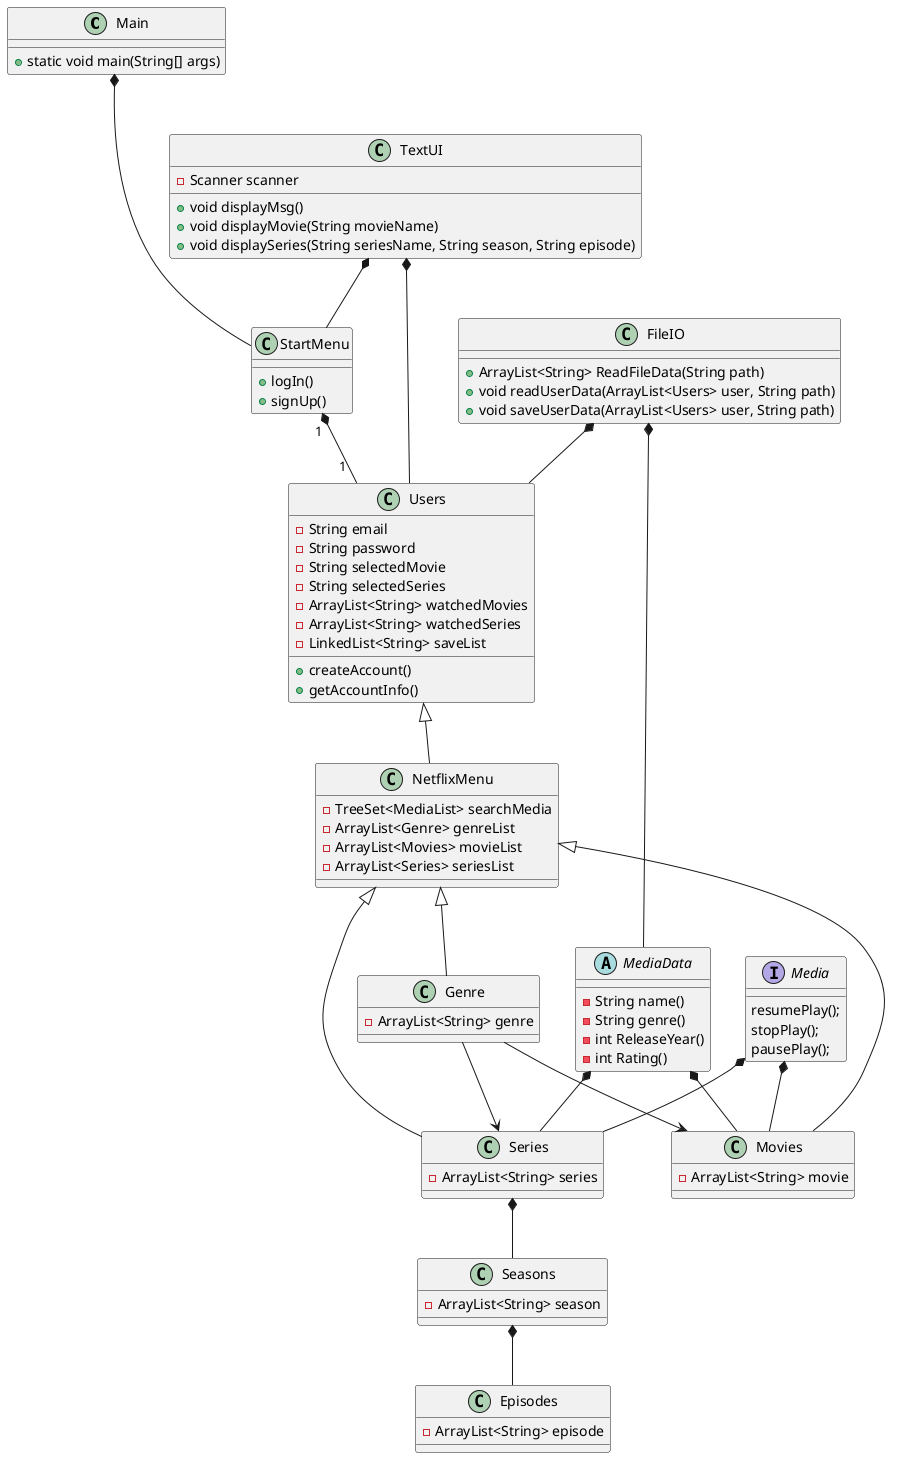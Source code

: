 @startuml
'https://plantuml.com/class-diagram

class Main{
+ static void main(String[] args)
}

class StartMenu {
+ logIn()
+ signUp()
}

class Users {
- String email
- String password
- String selectedMovie
- String selectedSeries
- ArrayList<String> watchedMovies
- ArrayList<String> watchedSeries
- LinkedList<String> saveList
+ createAccount()
+ getAccountInfo()
}

class FileIO {
+ ArrayList<String> ReadFileData(String path)
+ void readUserData(ArrayList<Users> user, String path)
+ void saveUserData(ArrayList<Users> user, String path)
}

interface Media {
resumePlay();
stopPlay();
pausePlay();

}
abstract MediaData{
- String name()
- String genre()
- int ReleaseYear()
- int Rating()


}

class NetflixMenu {
- TreeSet<MediaList> searchMedia
- ArrayList<Genre> genreList
- ArrayList<Movies> movieList
- ArrayList<Series> seriesList
}

class Movies {
- ArrayList<String> movie
}

class Genre {
- ArrayList<String> genre
}

class Series {
- ArrayList<String> series
}

class Seasons {
- ArrayList<String> season
}

class Episodes {
- ArrayList<String> episode
}

class TextUI {
- Scanner scanner
+ void displayMsg()
+ void displayMovie(String movieName)
+ void displaySeries(String seriesName, String season, String episode)
}

Main *--- StartMenu
StartMenu "1 " *-- "1  " Users
Users <|-- NetflixMenu
NetflixMenu <|-- Movies
NetflixMenu <|-- Series
NetflixMenu <|-- Genre
Genre --> Movies
Genre --> Series
Series *-- Seasons
Seasons *-- Episodes
Media *-- Movies
Media *-- Series
FileIO *-- Users
TextUI *-- Users
TextUI *-- StartMenu
MediaData *-- Movies
MediaData *-- Series
FileIO *-- MediaData

@enduml